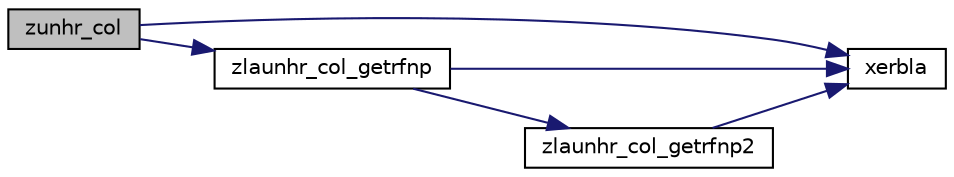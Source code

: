 digraph "zunhr_col"
{
 // LATEX_PDF_SIZE
  edge [fontname="Helvetica",fontsize="10",labelfontname="Helvetica",labelfontsize="10"];
  node [fontname="Helvetica",fontsize="10",shape=record];
  rankdir="LR";
  Node1 [label="zunhr_col",height=0.2,width=0.4,color="black", fillcolor="grey75", style="filled", fontcolor="black",tooltip="ZUNHR_COL"];
  Node1 -> Node2 [color="midnightblue",fontsize="10",style="solid",fontname="Helvetica"];
  Node2 [label="xerbla",height=0.2,width=0.4,color="black", fillcolor="white", style="filled",URL="$xerbla_8f.html#a377ee61015baf8dea7770b3a404b1c07",tooltip="XERBLA"];
  Node1 -> Node3 [color="midnightblue",fontsize="10",style="solid",fontname="Helvetica"];
  Node3 [label="zlaunhr_col_getrfnp",height=0.2,width=0.4,color="black", fillcolor="white", style="filled",URL="$zlaunhr__col__getrfnp_8f.html#acc275d5b61b96d147313267033884a4e",tooltip="ZLAUNHR_COL_GETRFNP"];
  Node3 -> Node2 [color="midnightblue",fontsize="10",style="solid",fontname="Helvetica"];
  Node3 -> Node4 [color="midnightblue",fontsize="10",style="solid",fontname="Helvetica"];
  Node4 [label="zlaunhr_col_getrfnp2",height=0.2,width=0.4,color="black", fillcolor="white", style="filled",URL="$zlaunhr__col__getrfnp2_8f.html#a201b692a0bbd15607e2a61ce7cacf283",tooltip="ZLAUNHR_COL_GETRFNP2"];
  Node4 -> Node2 [color="midnightblue",fontsize="10",style="solid",fontname="Helvetica"];
}
